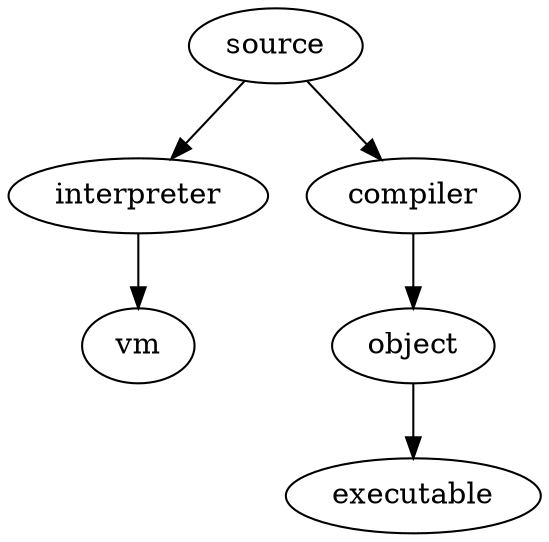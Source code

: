 digraph {
    source -> {interpreter compiler}
    compiler -> object -> executable
    interpreter -> vm
}
